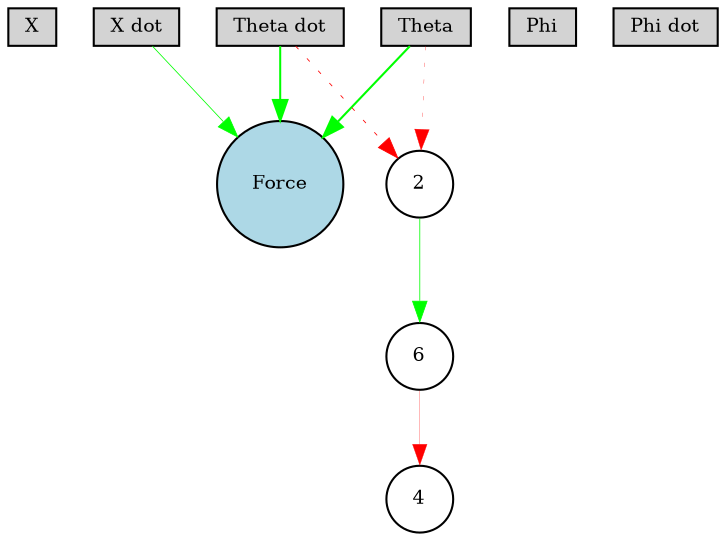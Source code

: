 digraph {
	node [fontsize=9 height=0.2 shape=circle width=0.2]
	X [fillcolor=lightgray shape=box style=filled]
	Theta [fillcolor=lightgray shape=box style=filled]
	Phi [fillcolor=lightgray shape=box style=filled]
	"X dot" [fillcolor=lightgray shape=box style=filled]
	"Theta dot" [fillcolor=lightgray shape=box style=filled]
	"Phi dot" [fillcolor=lightgray shape=box style=filled]
	Force [fillcolor=lightblue style=filled]
	2 [fillcolor=white style=filled]
	4 [fillcolor=white style=filled]
	6 [fillcolor=white style=filled]
	"Theta dot" -> Force [color=green penwidth=0.9695567380655007 style=solid]
	"X dot" -> Force [color=green penwidth=0.37948834735512027 style=solid]
	Theta -> 2 [color=red penwidth=0.14823791603195596 style=dotted]
	"Theta dot" -> 2 [color=red penwidth=0.39844049267565895 style=dotted]
	2 -> 6 [color=green penwidth=0.37945289481268496 style=solid]
	Theta -> Force [color=green penwidth=1.0058433062780199 style=solid]
	6 -> 4 [color=red penwidth=0.1324479062543512 style=solid]
}
